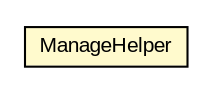 #!/usr/local/bin/dot
#
# Class diagram 
# Generated by UMLGraph version R5_6-24-gf6e263 (http://www.umlgraph.org/)
#

digraph G {
	edge [fontname="arial",fontsize=10,labelfontname="arial",labelfontsize=10];
	node [fontname="arial",fontsize=10,shape=plaintext];
	nodesep=0.25;
	ranksep=0.5;
	// org.miloss.fgsms.presentation.ManageHelper
	c777173 [label=<<table title="org.miloss.fgsms.presentation.ManageHelper" border="0" cellborder="1" cellspacing="0" cellpadding="2" port="p" bgcolor="lemonChiffon" href="./ManageHelper.html">
		<tr><td><table border="0" cellspacing="0" cellpadding="1">
<tr><td align="center" balign="center"> ManageHelper </td></tr>
		</table></td></tr>
		</table>>, URL="./ManageHelper.html", fontname="arial", fontcolor="black", fontsize=10.0];
}

